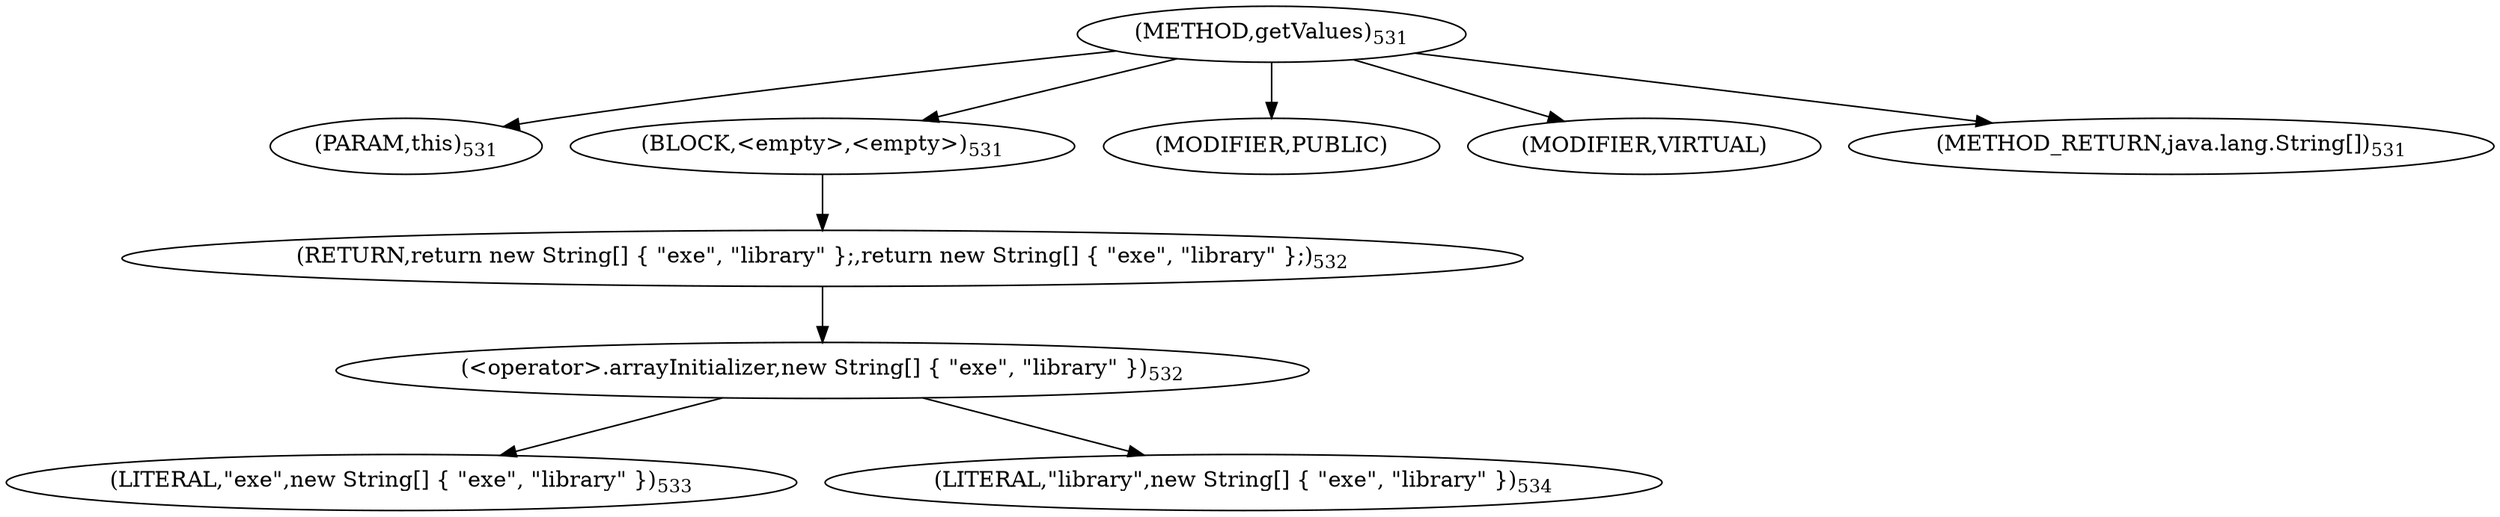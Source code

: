 digraph "getValues" {  
"671" [label = <(METHOD,getValues)<SUB>531</SUB>> ]
"672" [label = <(PARAM,this)<SUB>531</SUB>> ]
"673" [label = <(BLOCK,&lt;empty&gt;,&lt;empty&gt;)<SUB>531</SUB>> ]
"674" [label = <(RETURN,return new String[] { &quot;exe&quot;, &quot;library&quot; };,return new String[] { &quot;exe&quot;, &quot;library&quot; };)<SUB>532</SUB>> ]
"675" [label = <(&lt;operator&gt;.arrayInitializer,new String[] { &quot;exe&quot;, &quot;library&quot; })<SUB>532</SUB>> ]
"676" [label = <(LITERAL,&quot;exe&quot;,new String[] { &quot;exe&quot;, &quot;library&quot; })<SUB>533</SUB>> ]
"677" [label = <(LITERAL,&quot;library&quot;,new String[] { &quot;exe&quot;, &quot;library&quot; })<SUB>534</SUB>> ]
"678" [label = <(MODIFIER,PUBLIC)> ]
"679" [label = <(MODIFIER,VIRTUAL)> ]
"680" [label = <(METHOD_RETURN,java.lang.String[])<SUB>531</SUB>> ]
  "671" -> "672" 
  "671" -> "673" 
  "671" -> "678" 
  "671" -> "679" 
  "671" -> "680" 
  "673" -> "674" 
  "674" -> "675" 
  "675" -> "676" 
  "675" -> "677" 
}
